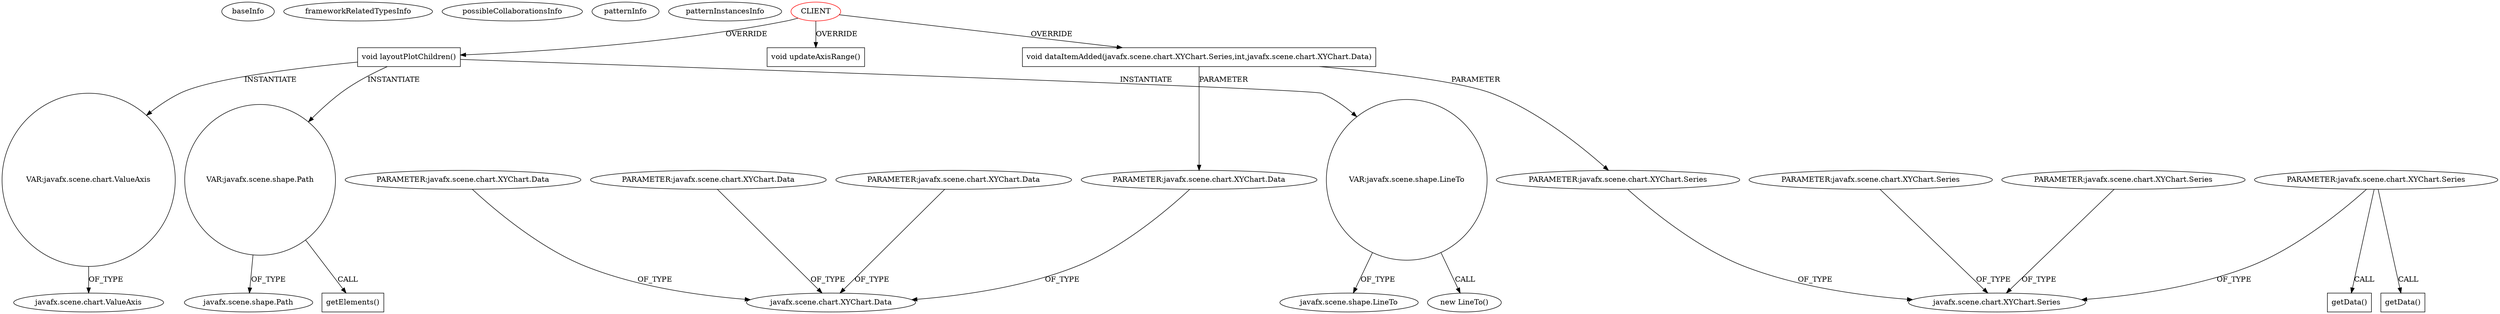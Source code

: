 digraph {
baseInfo[graphId=2495,category="pattern",isAnonymous=false,possibleRelation=false]
frameworkRelatedTypesInfo[]
possibleCollaborationsInfo[]
patternInfo[frequency=2.0,patternRootClient=0]
patternInstancesInfo[0="LichuanLu-ShunUI-FX~/LichuanLu-ShunUI-FX/ShunUI-FX-master/src/view/chart/StackedBarChart.java~StackedBarChart~811",1="TomaszKorecki-InvestorAssistant~/TomaszKorecki-InvestorAssistant/InvestorAssistant-master/Investor's assistant/src/investor/charts/CandleChart.java~CandleStickChart~1473"]
14[label="javafx.scene.chart.XYChart.Series",vertexType="FRAMEWORK_CLASS_TYPE",isFrameworkType=false]
94[label="PARAMETER:javafx.scene.chart.XYChart.Series",vertexType="PARAMETER_DECLARATION",isFrameworkType=false]
101[label="PARAMETER:javafx.scene.chart.XYChart.Series",vertexType="PARAMETER_DECLARATION",isFrameworkType=false]
107[label="PARAMETER:javafx.scene.chart.XYChart.Series",vertexType="PARAMETER_DECLARATION",isFrameworkType=false]
104[label="PARAMETER:javafx.scene.chart.XYChart.Series",vertexType="PARAMETER_DECLARATION",isFrameworkType=false]
93[label="void dataItemAdded(javafx.scene.chart.XYChart.Series,int,javafx.scene.chart.XYChart.Data)",vertexType="OVERRIDING_METHOD_DECLARATION",isFrameworkType=false,shape=box]
96[label="PARAMETER:javafx.scene.chart.XYChart.Data",vertexType="PARAMETER_DECLARATION",isFrameworkType=false]
36[label="javafx.scene.chart.XYChart.Data",vertexType="FRAMEWORK_CLASS_TYPE",isFrameworkType=false]
0[label="CLIENT",vertexType="ROOT_CLIENT_CLASS_DECLARATION",isFrameworkType=false,color=red]
112[label="getData()",vertexType="INSIDE_CALL",isFrameworkType=false,shape=box]
110[label="getData()",vertexType="INSIDE_CALL",isFrameworkType=false,shape=box]
116[label="void updateAxisRange()",vertexType="OVERRIDING_METHOD_DECLARATION",isFrameworkType=false,shape=box]
146[label="PARAMETER:javafx.scene.chart.XYChart.Data",vertexType="PARAMETER_DECLARATION",isFrameworkType=false]
99[label="PARAMETER:javafx.scene.chart.XYChart.Data",vertexType="PARAMETER_DECLARATION",isFrameworkType=false]
91[label="PARAMETER:javafx.scene.chart.XYChart.Data",vertexType="PARAMETER_DECLARATION",isFrameworkType=false]
2[label="void layoutPlotChildren()",vertexType="OVERRIDING_METHOD_DECLARATION",isFrameworkType=false,shape=box]
17[label="VAR:javafx.scene.shape.Path",vertexType="VARIABLE_EXPRESION",isFrameworkType=false,shape=circle]
19[label="javafx.scene.shape.Path",vertexType="FRAMEWORK_CLASS_TYPE",isFrameworkType=false]
83[label="VAR:javafx.scene.shape.LineTo",vertexType="VARIABLE_EXPRESION",isFrameworkType=false,shape=circle]
82[label="new LineTo()",vertexType="CONSTRUCTOR_CALL",isFrameworkType=false]
84[label="javafx.scene.shape.LineTo",vertexType="FRAMEWORK_CLASS_TYPE",isFrameworkType=false]
58[label="VAR:javafx.scene.chart.ValueAxis",vertexType="VARIABLE_EXPRESION",isFrameworkType=false,shape=circle]
60[label="javafx.scene.chart.ValueAxis",vertexType="FRAMEWORK_CLASS_TYPE",isFrameworkType=false]
81[label="getElements()",vertexType="INSIDE_CALL",isFrameworkType=false,shape=box]
58->60[label="OF_TYPE"]
99->36[label="OF_TYPE"]
96->36[label="OF_TYPE"]
107->112[label="CALL"]
17->81[label="CALL"]
83->84[label="OF_TYPE"]
107->14[label="OF_TYPE"]
93->96[label="PARAMETER"]
0->116[label="OVERRIDE"]
83->82[label="CALL"]
104->14[label="OF_TYPE"]
0->93[label="OVERRIDE"]
2->17[label="INSTANTIATE"]
17->19[label="OF_TYPE"]
2->83[label="INSTANTIATE"]
0->2[label="OVERRIDE"]
93->94[label="PARAMETER"]
101->14[label="OF_TYPE"]
91->36[label="OF_TYPE"]
146->36[label="OF_TYPE"]
94->14[label="OF_TYPE"]
2->58[label="INSTANTIATE"]
107->110[label="CALL"]
}
